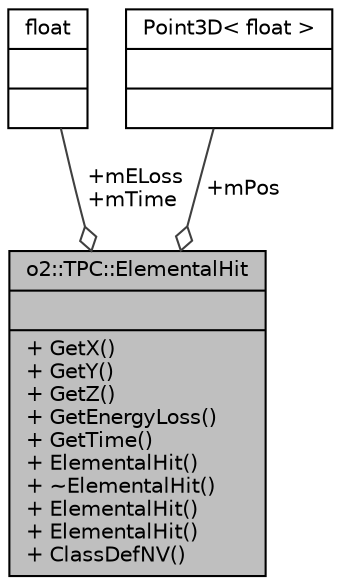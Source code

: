 digraph "o2::TPC::ElementalHit"
{
 // INTERACTIVE_SVG=YES
  bgcolor="transparent";
  edge [fontname="Helvetica",fontsize="10",labelfontname="Helvetica",labelfontsize="10"];
  node [fontname="Helvetica",fontsize="10",shape=record];
  Node1 [label="{o2::TPC::ElementalHit\n||+ GetX()\l+ GetY()\l+ GetZ()\l+ GetEnergyLoss()\l+ GetTime()\l+ ElementalHit()\l+ ~ElementalHit()\l+ ElementalHit()\l+ ElementalHit()\l+ ClassDefNV()\l}",height=0.2,width=0.4,color="black", fillcolor="grey75", style="filled" fontcolor="black"];
  Node2 -> Node1 [color="grey25",fontsize="10",style="solid",label=" +mELoss\n+mTime" ,arrowhead="odiamond",fontname="Helvetica"];
  Node2 [label="{float\n||}",height=0.2,width=0.4,color="black",URL="$d4/dc3/classfloat.html"];
  Node3 -> Node1 [color="grey25",fontsize="10",style="solid",label=" +mPos" ,arrowhead="odiamond",fontname="Helvetica"];
  Node3 [label="{Point3D\< float \>\n||}",height=0.2,width=0.4,color="black",URL="$d1/dd1/classPoint3D_3_01float_01_4.html"];
}
